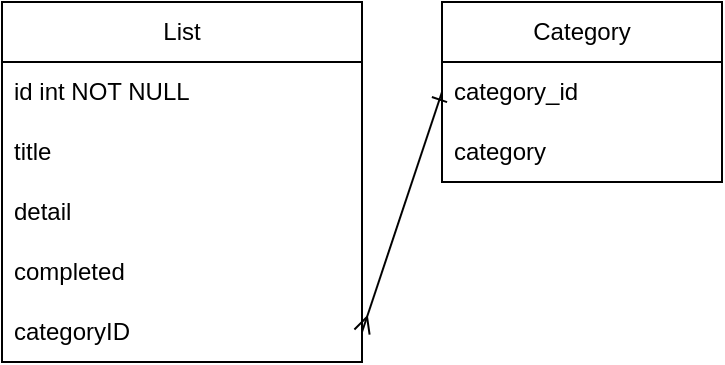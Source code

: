 <mxfile>
    <diagram name="ページ1" id="R1575HPMNCsz06RyrhBl">
        <mxGraphModel dx="593" dy="1463" grid="1" gridSize="10" guides="1" tooltips="1" connect="1" arrows="1" fold="1" page="1" pageScale="1" pageWidth="827" pageHeight="1169" math="0" shadow="0">
            <root>
                <mxCell id="0"/>
                <mxCell id="1" parent="0"/>
                <mxCell id="--4eJYLysJ4AlUCOaG3x-1" value="List" style="swimlane;fontStyle=0;childLayout=stackLayout;horizontal=1;startSize=30;horizontalStack=0;resizeParent=1;resizeParentMax=0;resizeLast=0;collapsible=1;marginBottom=0;whiteSpace=wrap;html=1;" parent="1" vertex="1">
                    <mxGeometry x="40" y="-1120" width="180" height="180" as="geometry">
                        <mxRectangle x="140" y="-1120" width="70" height="30" as="alternateBounds"/>
                    </mxGeometry>
                </mxCell>
                <mxCell id="--4eJYLysJ4AlUCOaG3x-2" value="id int NOT NULL" style="text;strokeColor=none;fillColor=none;align=left;verticalAlign=middle;spacingLeft=4;spacingRight=4;overflow=hidden;points=[[0,0.5],[1,0.5]];portConstraint=eastwest;rotatable=0;whiteSpace=wrap;html=1;" parent="--4eJYLysJ4AlUCOaG3x-1" vertex="1">
                    <mxGeometry y="30" width="180" height="30" as="geometry"/>
                </mxCell>
                <mxCell id="--4eJYLysJ4AlUCOaG3x-3" value="title" style="text;strokeColor=none;fillColor=none;align=left;verticalAlign=middle;spacingLeft=4;spacingRight=4;overflow=hidden;points=[[0,0.5],[1,0.5]];portConstraint=eastwest;rotatable=0;whiteSpace=wrap;html=1;" parent="--4eJYLysJ4AlUCOaG3x-1" vertex="1">
                    <mxGeometry y="60" width="180" height="30" as="geometry"/>
                </mxCell>
                <mxCell id="27" value="detail" style="text;strokeColor=none;fillColor=none;align=left;verticalAlign=middle;spacingLeft=4;spacingRight=4;overflow=hidden;points=[[0,0.5],[1,0.5]];portConstraint=eastwest;rotatable=0;whiteSpace=wrap;html=1;" parent="--4eJYLysJ4AlUCOaG3x-1" vertex="1">
                    <mxGeometry y="90" width="180" height="30" as="geometry"/>
                </mxCell>
                <mxCell id="33" value="completed" style="text;strokeColor=none;fillColor=none;align=left;verticalAlign=middle;spacingLeft=4;spacingRight=4;overflow=hidden;points=[[0,0.5],[1,0.5]];portConstraint=eastwest;rotatable=0;whiteSpace=wrap;html=1;" parent="--4eJYLysJ4AlUCOaG3x-1" vertex="1">
                    <mxGeometry y="120" width="180" height="30" as="geometry"/>
                </mxCell>
                <mxCell id="75" value="categoryID" style="text;strokeColor=none;fillColor=none;align=left;verticalAlign=middle;spacingLeft=4;spacingRight=4;overflow=hidden;points=[[0,0.5],[1,0.5]];portConstraint=eastwest;rotatable=0;whiteSpace=wrap;html=1;" parent="--4eJYLysJ4AlUCOaG3x-1" vertex="1">
                    <mxGeometry y="150" width="180" height="30" as="geometry"/>
                </mxCell>
                <mxCell id="29" value="Category" style="swimlane;fontStyle=0;childLayout=stackLayout;horizontal=1;startSize=30;horizontalStack=0;resizeParent=1;resizeParentMax=0;resizeLast=0;collapsible=1;marginBottom=0;whiteSpace=wrap;html=1;" parent="1" vertex="1">
                    <mxGeometry x="260" y="-1120" width="140" height="90" as="geometry"/>
                </mxCell>
                <mxCell id="30" value="category_id" style="text;strokeColor=none;fillColor=none;align=left;verticalAlign=middle;spacingLeft=4;spacingRight=4;overflow=hidden;points=[[0,0.5],[1,0.5]];portConstraint=eastwest;rotatable=0;whiteSpace=wrap;html=1;" parent="29" vertex="1">
                    <mxGeometry y="30" width="140" height="30" as="geometry"/>
                </mxCell>
                <mxCell id="48" value="category" style="text;strokeColor=none;fillColor=none;align=left;verticalAlign=middle;spacingLeft=4;spacingRight=4;overflow=hidden;points=[[0,0.5],[1,0.5]];portConstraint=eastwest;rotatable=0;whiteSpace=wrap;html=1;" parent="29" vertex="1">
                    <mxGeometry y="60" width="140" height="30" as="geometry"/>
                </mxCell>
                <mxCell id="51" style="edgeStyle=none;html=1;exitX=1;exitY=0.5;exitDx=0;exitDy=0;entryX=0;entryY=0.5;entryDx=0;entryDy=0;endArrow=ERone;endFill=0;startArrow=ERmany;startFill=0;" parent="1" source="75" target="30" edge="1">
                    <mxGeometry relative="1" as="geometry">
                        <mxPoint x="260" y="-1015" as="targetPoint"/>
                    </mxGeometry>
                </mxCell>
            </root>
        </mxGraphModel>
    </diagram>
</mxfile>